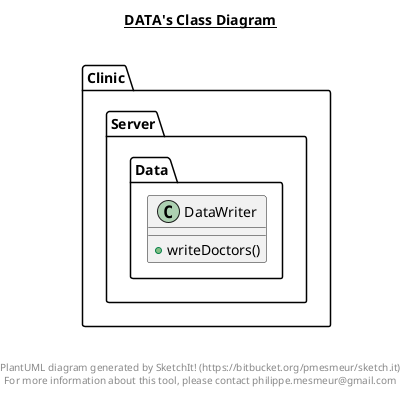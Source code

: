 @startuml

title __DATA's Class Diagram__\n

  namespace Clinic.Server {
    namespace Data {
      class Clinic.Server.Data.DataWriter {
          + writeDoctors()
      }
    }
  }
  



right footer


PlantUML diagram generated by SketchIt! (https://bitbucket.org/pmesmeur/sketch.it)
For more information about this tool, please contact philippe.mesmeur@gmail.com
endfooter

@enduml
